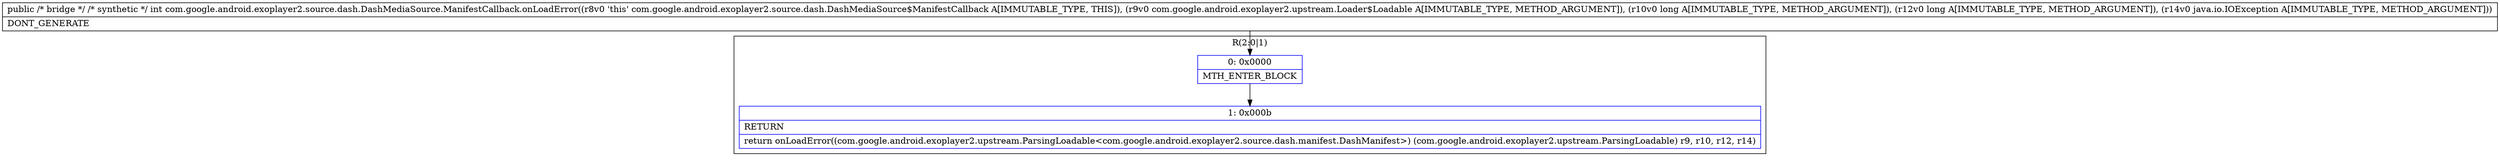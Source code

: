 digraph "CFG forcom.google.android.exoplayer2.source.dash.DashMediaSource.ManifestCallback.onLoadError(Lcom\/google\/android\/exoplayer2\/upstream\/Loader$Loadable;JJLjava\/io\/IOException;)I" {
subgraph cluster_Region_170953866 {
label = "R(2:0|1)";
node [shape=record,color=blue];
Node_0 [shape=record,label="{0\:\ 0x0000|MTH_ENTER_BLOCK\l}"];
Node_1 [shape=record,label="{1\:\ 0x000b|RETURN\l|return onLoadError((com.google.android.exoplayer2.upstream.ParsingLoadable\<com.google.android.exoplayer2.source.dash.manifest.DashManifest\>) (com.google.android.exoplayer2.upstream.ParsingLoadable) r9, r10, r12, r14)\l}"];
}
MethodNode[shape=record,label="{public \/* bridge *\/ \/* synthetic *\/ int com.google.android.exoplayer2.source.dash.DashMediaSource.ManifestCallback.onLoadError((r8v0 'this' com.google.android.exoplayer2.source.dash.DashMediaSource$ManifestCallback A[IMMUTABLE_TYPE, THIS]), (r9v0 com.google.android.exoplayer2.upstream.Loader$Loadable A[IMMUTABLE_TYPE, METHOD_ARGUMENT]), (r10v0 long A[IMMUTABLE_TYPE, METHOD_ARGUMENT]), (r12v0 long A[IMMUTABLE_TYPE, METHOD_ARGUMENT]), (r14v0 java.io.IOException A[IMMUTABLE_TYPE, METHOD_ARGUMENT]))  | DONT_GENERATE\l}"];
MethodNode -> Node_0;
Node_0 -> Node_1;
}

